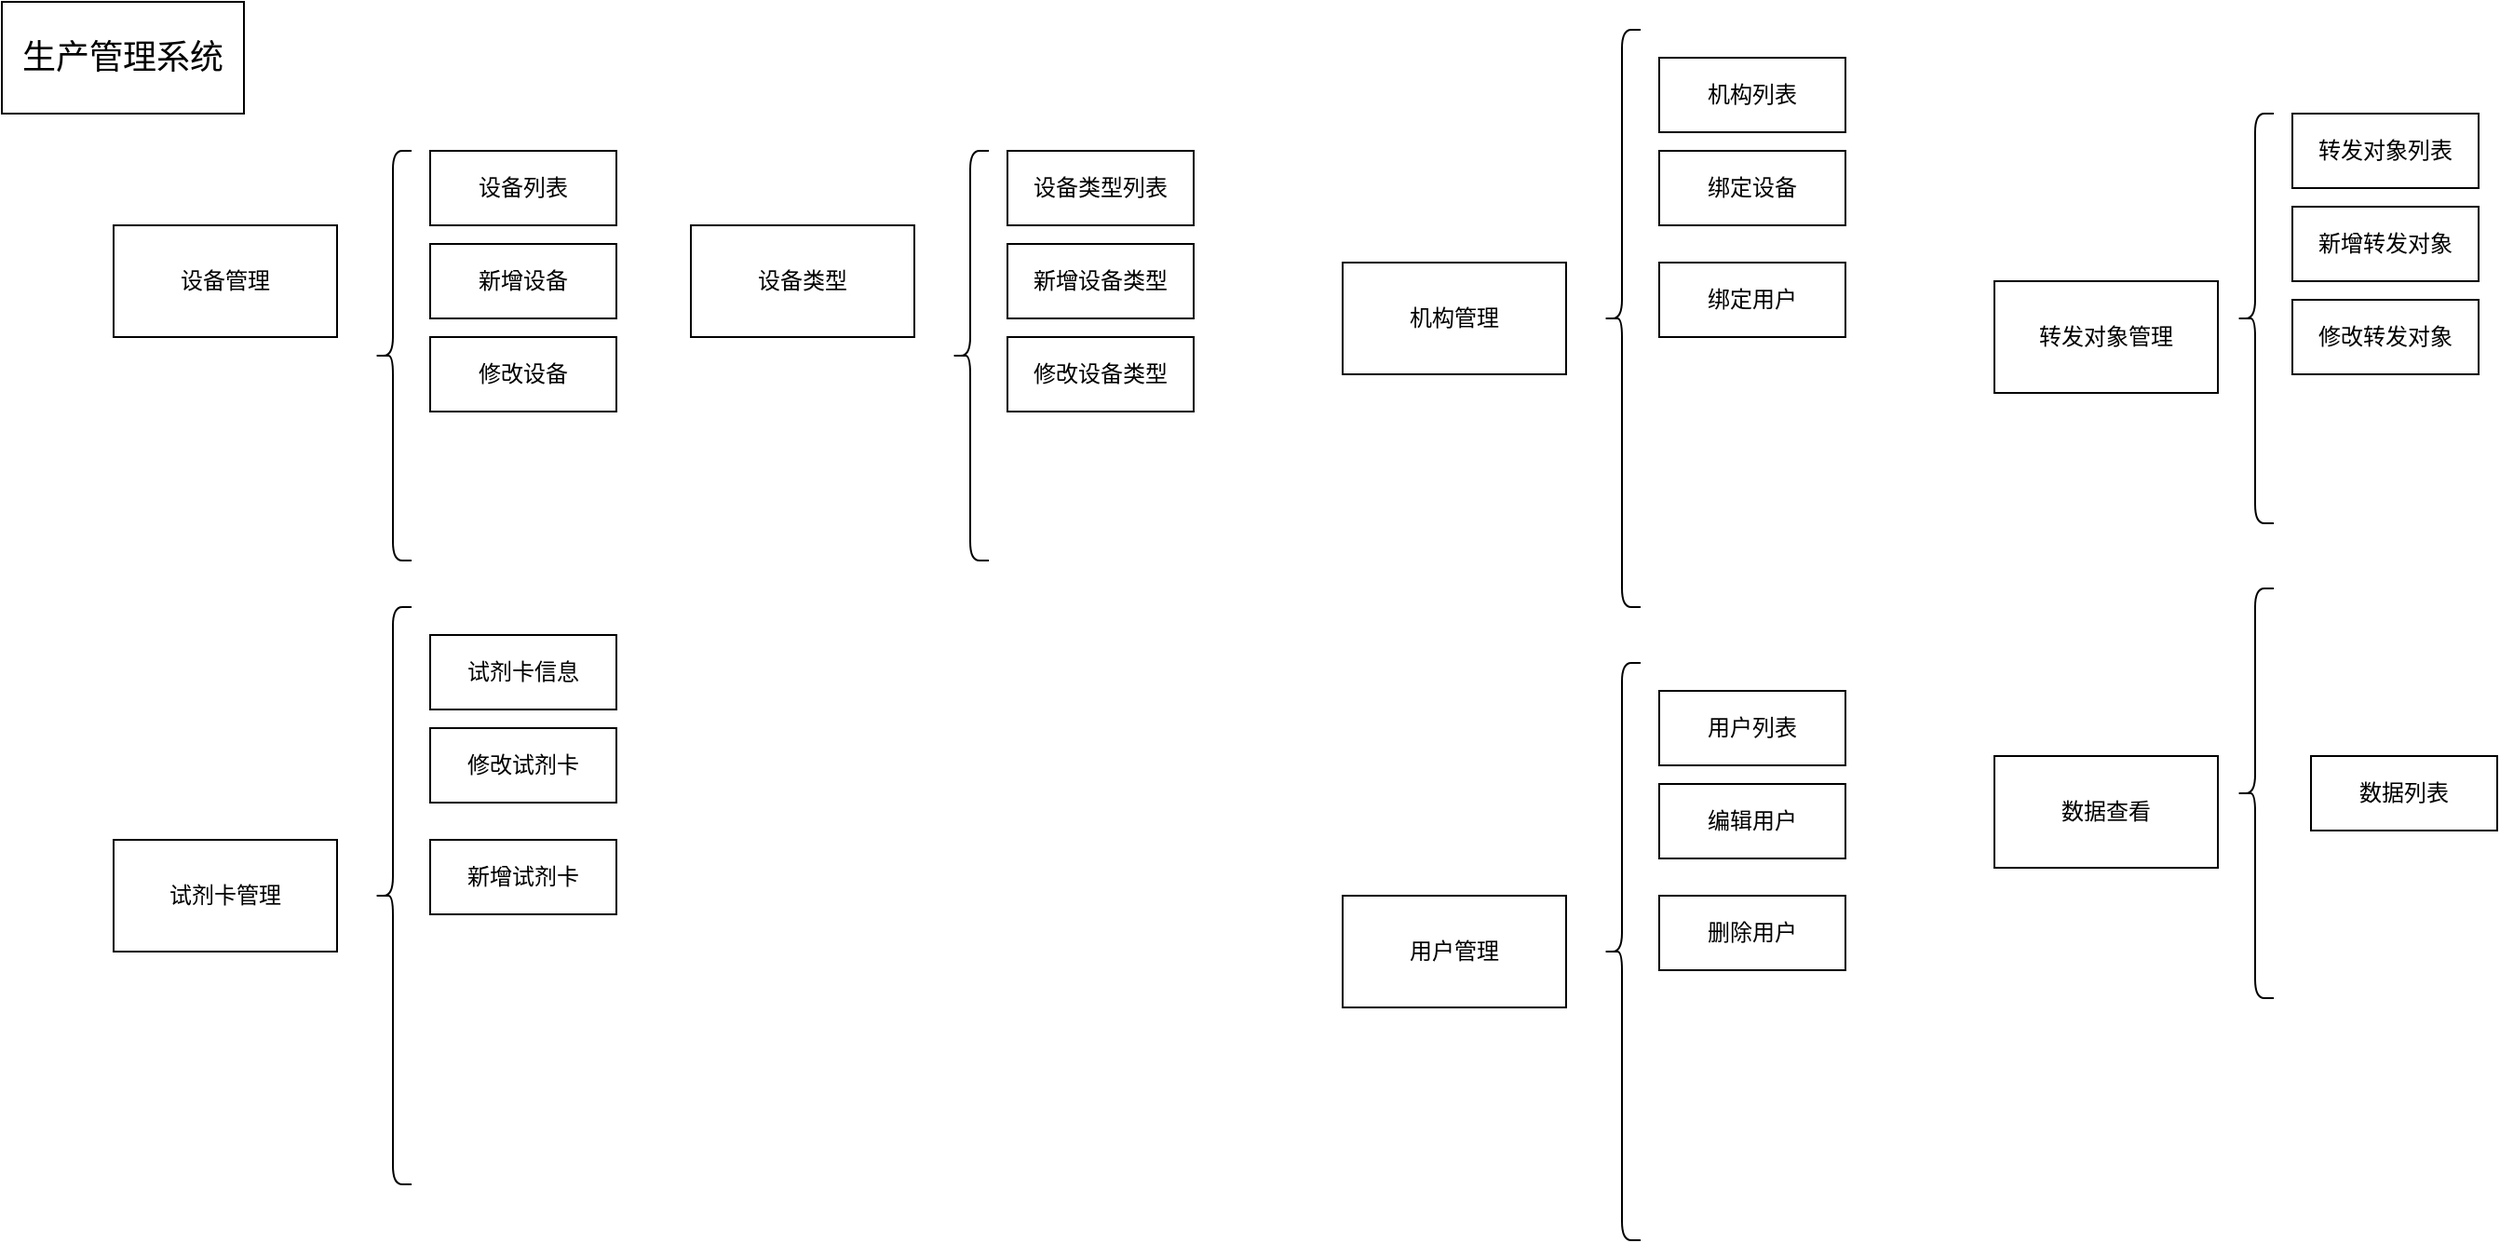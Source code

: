 <mxfile version="21.5.1" type="github">
  <diagram name="第 1 页" id="fMipuzNQtu9X9_ya9-IH">
    <mxGraphModel dx="1562" dy="837" grid="1" gridSize="10" guides="1" tooltips="1" connect="1" arrows="1" fold="1" page="1" pageScale="1" pageWidth="1200" pageHeight="1600" math="0" shadow="0">
      <root>
        <mxCell id="0" />
        <mxCell id="1" parent="0" />
        <mxCell id="LV20fUpdMBN0D84zTJ2B-1" value="&lt;font style=&quot;font-size: 18px;&quot;&gt;生产管理系统&lt;/font&gt;" style="rounded=0;whiteSpace=wrap;html=1;" vertex="1" parent="1">
          <mxGeometry x="10" y="15" width="130" height="60" as="geometry" />
        </mxCell>
        <mxCell id="LV20fUpdMBN0D84zTJ2B-2" value="设备管理" style="rounded=0;whiteSpace=wrap;html=1;" vertex="1" parent="1">
          <mxGeometry x="70" y="135" width="120" height="60" as="geometry" />
        </mxCell>
        <mxCell id="LV20fUpdMBN0D84zTJ2B-5" value="" style="shape=curlyBracket;whiteSpace=wrap;html=1;rounded=1;labelPosition=left;verticalLabelPosition=middle;align=right;verticalAlign=middle;" vertex="1" parent="1">
          <mxGeometry x="210" y="95" width="20" height="220" as="geometry" />
        </mxCell>
        <mxCell id="LV20fUpdMBN0D84zTJ2B-8" value="试剂卡管理" style="rounded=0;whiteSpace=wrap;html=1;" vertex="1" parent="1">
          <mxGeometry x="70" y="465" width="120" height="60" as="geometry" />
        </mxCell>
        <mxCell id="LV20fUpdMBN0D84zTJ2B-9" value="" style="shape=curlyBracket;whiteSpace=wrap;html=1;rounded=1;labelPosition=left;verticalLabelPosition=middle;align=right;verticalAlign=middle;" vertex="1" parent="1">
          <mxGeometry x="210" y="340" width="20" height="310" as="geometry" />
        </mxCell>
        <mxCell id="LV20fUpdMBN0D84zTJ2B-11" value="试剂卡信息" style="rounded=0;whiteSpace=wrap;html=1;" vertex="1" parent="1">
          <mxGeometry x="240" y="355" width="100" height="40" as="geometry" />
        </mxCell>
        <mxCell id="LV20fUpdMBN0D84zTJ2B-12" value="修改试剂卡" style="rounded=0;whiteSpace=wrap;html=1;" vertex="1" parent="1">
          <mxGeometry x="240" y="405" width="100" height="40" as="geometry" />
        </mxCell>
        <mxCell id="LV20fUpdMBN0D84zTJ2B-13" value="新增试剂卡" style="rounded=0;whiteSpace=wrap;html=1;" vertex="1" parent="1">
          <mxGeometry x="240" y="465" width="100" height="40" as="geometry" />
        </mxCell>
        <mxCell id="LV20fUpdMBN0D84zTJ2B-16" value="设备列表" style="rounded=0;whiteSpace=wrap;html=1;" vertex="1" parent="1">
          <mxGeometry x="240" y="95" width="100" height="40" as="geometry" />
        </mxCell>
        <mxCell id="LV20fUpdMBN0D84zTJ2B-19" value="新增设备" style="rounded=0;whiteSpace=wrap;html=1;" vertex="1" parent="1">
          <mxGeometry x="240" y="145" width="100" height="40" as="geometry" />
        </mxCell>
        <mxCell id="LV20fUpdMBN0D84zTJ2B-20" value="修改设备" style="rounded=0;whiteSpace=wrap;html=1;" vertex="1" parent="1">
          <mxGeometry x="240" y="195" width="100" height="40" as="geometry" />
        </mxCell>
        <mxCell id="LV20fUpdMBN0D84zTJ2B-21" value="机构管理" style="rounded=0;whiteSpace=wrap;html=1;" vertex="1" parent="1">
          <mxGeometry x="730" y="155" width="120" height="60" as="geometry" />
        </mxCell>
        <mxCell id="LV20fUpdMBN0D84zTJ2B-22" value="" style="shape=curlyBracket;whiteSpace=wrap;html=1;rounded=1;labelPosition=left;verticalLabelPosition=middle;align=right;verticalAlign=middle;" vertex="1" parent="1">
          <mxGeometry x="870" y="30" width="20" height="310" as="geometry" />
        </mxCell>
        <mxCell id="LV20fUpdMBN0D84zTJ2B-23" value="机构列表" style="rounded=0;whiteSpace=wrap;html=1;" vertex="1" parent="1">
          <mxGeometry x="900" y="45" width="100" height="40" as="geometry" />
        </mxCell>
        <mxCell id="LV20fUpdMBN0D84zTJ2B-24" value="绑定设备" style="rounded=0;whiteSpace=wrap;html=1;" vertex="1" parent="1">
          <mxGeometry x="900" y="95" width="100" height="40" as="geometry" />
        </mxCell>
        <mxCell id="LV20fUpdMBN0D84zTJ2B-25" value="绑定用户" style="rounded=0;whiteSpace=wrap;html=1;" vertex="1" parent="1">
          <mxGeometry x="900" y="155" width="100" height="40" as="geometry" />
        </mxCell>
        <mxCell id="LV20fUpdMBN0D84zTJ2B-26" value="用户管理" style="rounded=0;whiteSpace=wrap;html=1;" vertex="1" parent="1">
          <mxGeometry x="730" y="495" width="120" height="60" as="geometry" />
        </mxCell>
        <mxCell id="LV20fUpdMBN0D84zTJ2B-27" value="" style="shape=curlyBracket;whiteSpace=wrap;html=1;rounded=1;labelPosition=left;verticalLabelPosition=middle;align=right;verticalAlign=middle;" vertex="1" parent="1">
          <mxGeometry x="870" y="370" width="20" height="310" as="geometry" />
        </mxCell>
        <mxCell id="LV20fUpdMBN0D84zTJ2B-28" value="用户列表" style="rounded=0;whiteSpace=wrap;html=1;" vertex="1" parent="1">
          <mxGeometry x="900" y="385" width="100" height="40" as="geometry" />
        </mxCell>
        <mxCell id="LV20fUpdMBN0D84zTJ2B-29" value="编辑用户" style="rounded=0;whiteSpace=wrap;html=1;" vertex="1" parent="1">
          <mxGeometry x="900" y="435" width="100" height="40" as="geometry" />
        </mxCell>
        <mxCell id="LV20fUpdMBN0D84zTJ2B-30" value="删除用户" style="rounded=0;whiteSpace=wrap;html=1;" vertex="1" parent="1">
          <mxGeometry x="900" y="495" width="100" height="40" as="geometry" />
        </mxCell>
        <mxCell id="LV20fUpdMBN0D84zTJ2B-32" value="转发对象管理" style="rounded=0;whiteSpace=wrap;html=1;" vertex="1" parent="1">
          <mxGeometry x="1080" y="165" width="120" height="60" as="geometry" />
        </mxCell>
        <mxCell id="LV20fUpdMBN0D84zTJ2B-33" value="" style="shape=curlyBracket;whiteSpace=wrap;html=1;rounded=1;labelPosition=left;verticalLabelPosition=middle;align=right;verticalAlign=middle;" vertex="1" parent="1">
          <mxGeometry x="1210" y="75" width="20" height="220" as="geometry" />
        </mxCell>
        <mxCell id="LV20fUpdMBN0D84zTJ2B-34" value="转发对象列表" style="rounded=0;whiteSpace=wrap;html=1;" vertex="1" parent="1">
          <mxGeometry x="1240" y="75" width="100" height="40" as="geometry" />
        </mxCell>
        <mxCell id="LV20fUpdMBN0D84zTJ2B-35" value="新增转发对象" style="rounded=0;whiteSpace=wrap;html=1;" vertex="1" parent="1">
          <mxGeometry x="1240" y="125" width="100" height="40" as="geometry" />
        </mxCell>
        <mxCell id="LV20fUpdMBN0D84zTJ2B-36" value="修改转发对象" style="rounded=0;whiteSpace=wrap;html=1;" vertex="1" parent="1">
          <mxGeometry x="1240" y="175" width="100" height="40" as="geometry" />
        </mxCell>
        <mxCell id="LV20fUpdMBN0D84zTJ2B-48" value="数据查看" style="rounded=0;whiteSpace=wrap;html=1;" vertex="1" parent="1">
          <mxGeometry x="1080" y="420" width="120" height="60" as="geometry" />
        </mxCell>
        <mxCell id="LV20fUpdMBN0D84zTJ2B-49" value="" style="shape=curlyBracket;whiteSpace=wrap;html=1;rounded=1;labelPosition=left;verticalLabelPosition=middle;align=right;verticalAlign=middle;" vertex="1" parent="1">
          <mxGeometry x="1210" y="330" width="20" height="220" as="geometry" />
        </mxCell>
        <mxCell id="LV20fUpdMBN0D84zTJ2B-50" value="数据列表" style="rounded=0;whiteSpace=wrap;html=1;" vertex="1" parent="1">
          <mxGeometry x="1250" y="420" width="100" height="40" as="geometry" />
        </mxCell>
        <mxCell id="LV20fUpdMBN0D84zTJ2B-53" value="设备类型" style="rounded=0;whiteSpace=wrap;html=1;" vertex="1" parent="1">
          <mxGeometry x="380" y="135" width="120" height="60" as="geometry" />
        </mxCell>
        <mxCell id="LV20fUpdMBN0D84zTJ2B-54" value="" style="shape=curlyBracket;whiteSpace=wrap;html=1;rounded=1;labelPosition=left;verticalLabelPosition=middle;align=right;verticalAlign=middle;" vertex="1" parent="1">
          <mxGeometry x="520" y="95" width="20" height="220" as="geometry" />
        </mxCell>
        <mxCell id="LV20fUpdMBN0D84zTJ2B-55" value="设备类型列表" style="rounded=0;whiteSpace=wrap;html=1;" vertex="1" parent="1">
          <mxGeometry x="550" y="95" width="100" height="40" as="geometry" />
        </mxCell>
        <mxCell id="LV20fUpdMBN0D84zTJ2B-56" value="新增设备类型" style="rounded=0;whiteSpace=wrap;html=1;" vertex="1" parent="1">
          <mxGeometry x="550" y="145" width="100" height="40" as="geometry" />
        </mxCell>
        <mxCell id="LV20fUpdMBN0D84zTJ2B-57" value="修改设备类型" style="rounded=0;whiteSpace=wrap;html=1;" vertex="1" parent="1">
          <mxGeometry x="550" y="195" width="100" height="40" as="geometry" />
        </mxCell>
      </root>
    </mxGraphModel>
  </diagram>
</mxfile>
